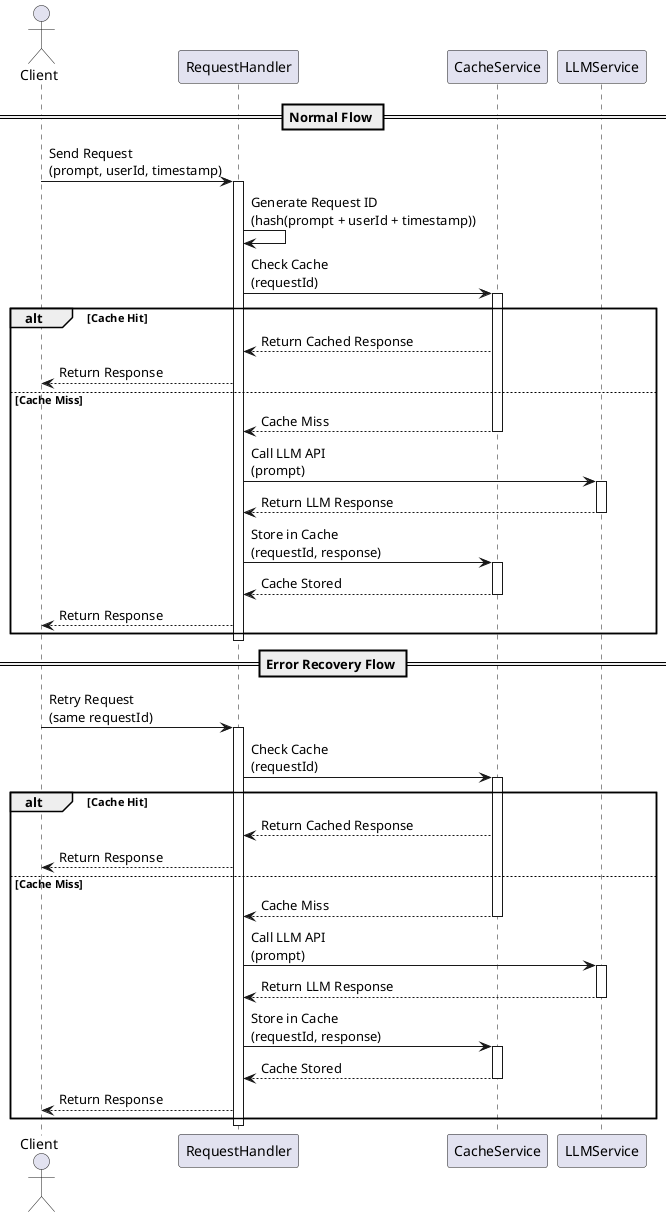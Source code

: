  @startuml Idempotent Inference Request Pattern

actor Client
participant "RequestHandler" as RH
participant "CacheService" as CS
participant "LLMService" as LS

== Normal Flow ==

Client -> RH: Send Request\n(prompt, userId, timestamp)
activate RH

RH -> RH: Generate Request ID\n(hash(prompt + userId + timestamp))

RH -> CS: Check Cache\n(requestId)
activate CS

alt Cache Hit
    CS --> RH: Return Cached Response
    RH --> Client: Return Response
else Cache Miss
    CS --> RH: Cache Miss
    deactivate CS
    
    RH -> LS: Call LLM API\n(prompt)
    activate LS
    LS --> RH: Return LLM Response
    deactivate LS
    
    RH -> CS: Store in Cache\n(requestId, response)
    activate CS
    CS --> RH: Cache Stored
    deactivate CS
    
    RH --> Client: Return Response
end

deactivate RH

== Error Recovery Flow ==

Client -> RH: Retry Request\n(same requestId)
activate RH

RH -> CS: Check Cache\n(requestId)
activate CS

alt Cache Hit
    CS --> RH: Return Cached Response
    RH --> Client: Return Response
else Cache Miss
    CS --> RH: Cache Miss
    deactivate CS
    
    RH -> LS: Call LLM API\n(prompt)
    activate LS
    LS --> RH: Return LLM Response
    deactivate LS
    
    RH -> CS: Store in Cache\n(requestId, response)
    activate CS
    CS --> RH: Cache Stored
    deactivate CS
    
    RH --> Client: Return Response
end

deactivate RH

@enduml